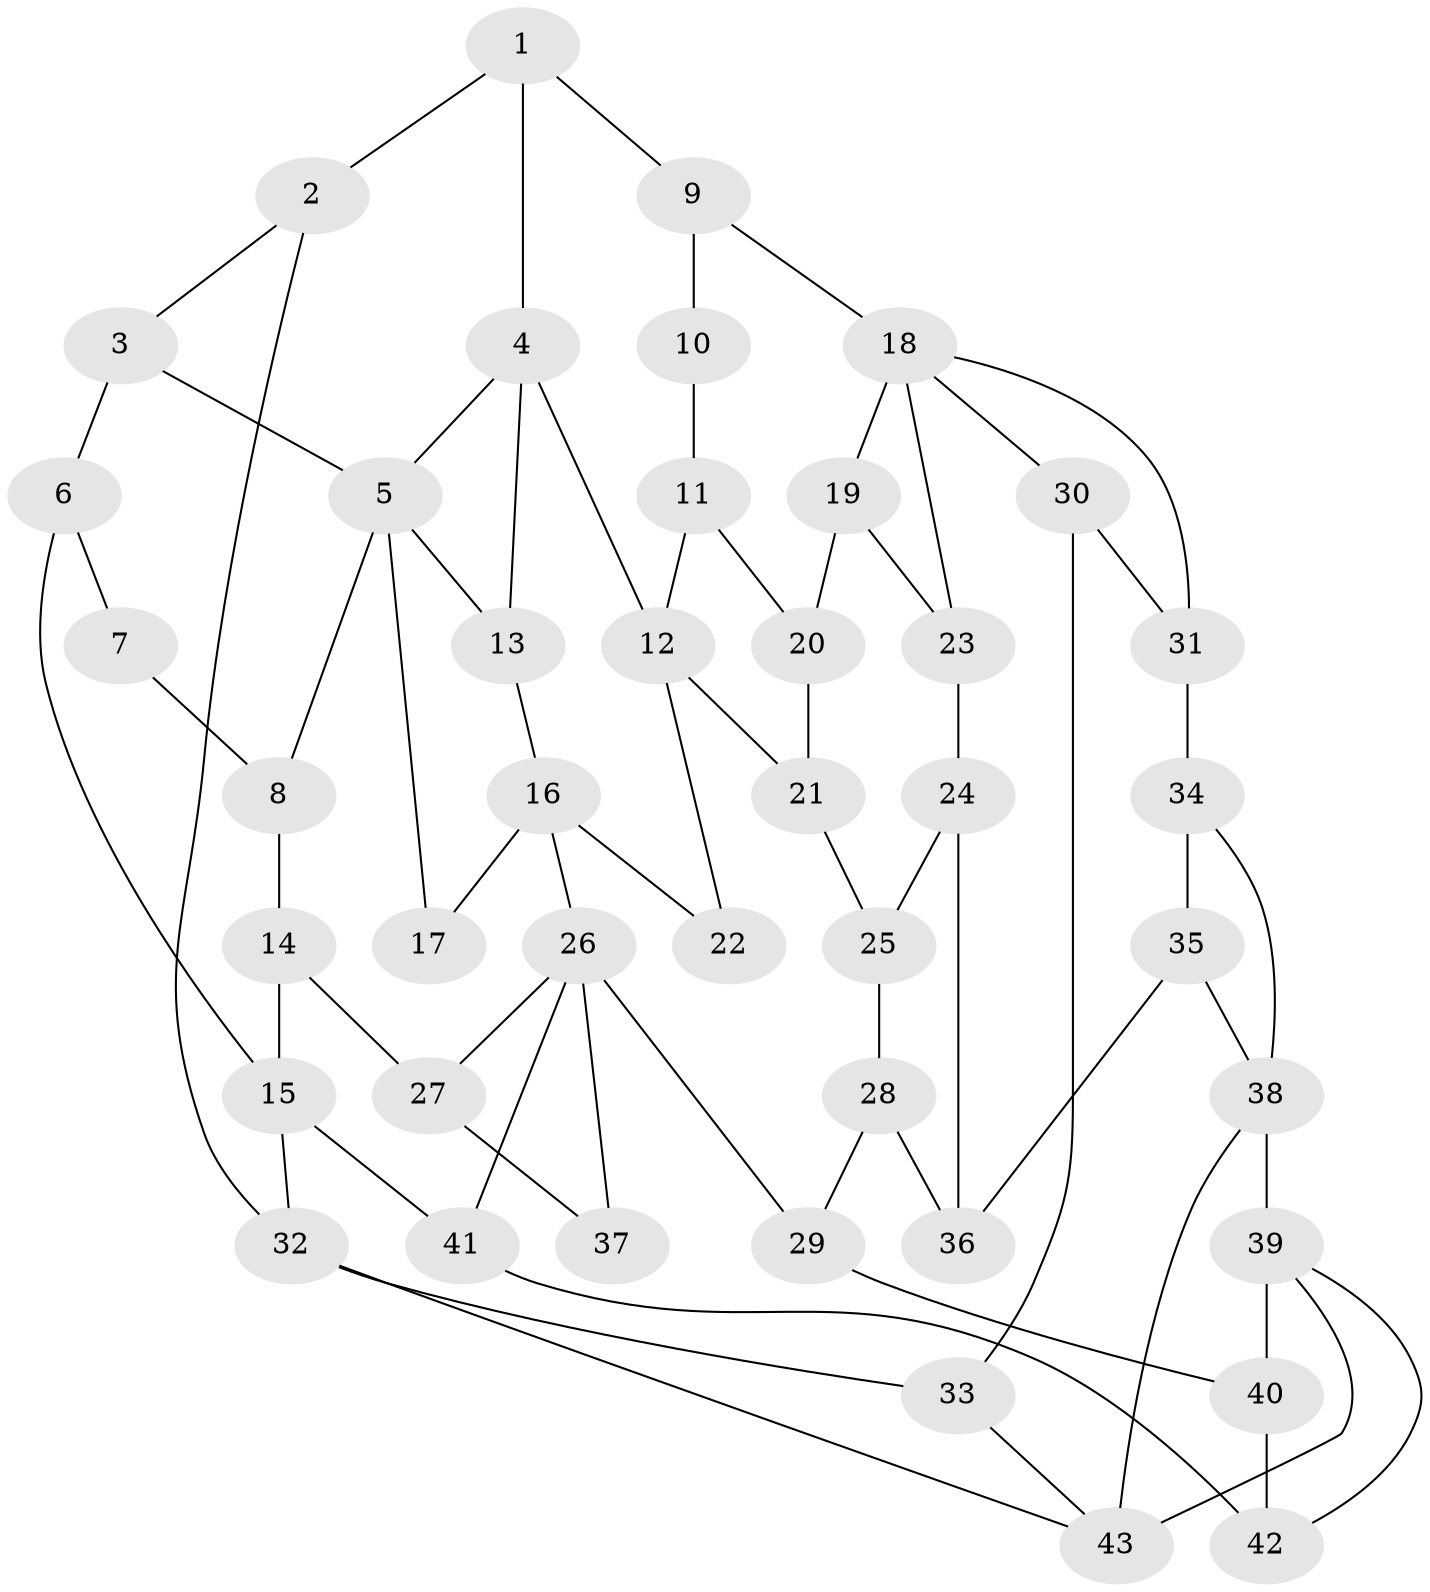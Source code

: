 // original degree distribution, {3: 0.023529411764705882, 6: 0.24705882352941178, 4: 0.2823529411764706, 5: 0.4470588235294118}
// Generated by graph-tools (version 1.1) at 2025/38/03/09/25 02:38:52]
// undirected, 43 vertices, 69 edges
graph export_dot {
graph [start="1"]
  node [color=gray90,style=filled];
  1;
  2;
  3;
  4;
  5;
  6;
  7;
  8;
  9;
  10;
  11;
  12;
  13;
  14;
  15;
  16;
  17;
  18;
  19;
  20;
  21;
  22;
  23;
  24;
  25;
  26;
  27;
  28;
  29;
  30;
  31;
  32;
  33;
  34;
  35;
  36;
  37;
  38;
  39;
  40;
  41;
  42;
  43;
  1 -- 2 [weight=2.0];
  1 -- 4 [weight=1.0];
  1 -- 9 [weight=2.0];
  2 -- 3 [weight=1.0];
  2 -- 32 [weight=1.0];
  3 -- 5 [weight=1.0];
  3 -- 6 [weight=1.0];
  4 -- 5 [weight=1.0];
  4 -- 12 [weight=2.0];
  4 -- 13 [weight=1.0];
  5 -- 8 [weight=1.0];
  5 -- 13 [weight=1.0];
  5 -- 17 [weight=1.0];
  6 -- 7 [weight=1.0];
  6 -- 15 [weight=2.0];
  7 -- 8 [weight=1.0];
  8 -- 14 [weight=1.0];
  9 -- 10 [weight=2.0];
  9 -- 18 [weight=2.0];
  10 -- 11 [weight=1.0];
  11 -- 12 [weight=1.0];
  11 -- 20 [weight=1.0];
  12 -- 21 [weight=1.0];
  12 -- 22 [weight=2.0];
  13 -- 16 [weight=1.0];
  14 -- 15 [weight=2.0];
  14 -- 27 [weight=2.0];
  15 -- 32 [weight=1.0];
  15 -- 41 [weight=2.0];
  16 -- 17 [weight=2.0];
  16 -- 22 [weight=1.0];
  16 -- 26 [weight=2.0];
  18 -- 19 [weight=1.0];
  18 -- 23 [weight=1.0];
  18 -- 30 [weight=1.0];
  18 -- 31 [weight=1.0];
  19 -- 20 [weight=1.0];
  19 -- 23 [weight=1.0];
  20 -- 21 [weight=1.0];
  21 -- 25 [weight=1.0];
  23 -- 24 [weight=1.0];
  24 -- 25 [weight=1.0];
  24 -- 36 [weight=1.0];
  25 -- 28 [weight=1.0];
  26 -- 27 [weight=1.0];
  26 -- 29 [weight=1.0];
  26 -- 37 [weight=1.0];
  26 -- 41 [weight=1.0];
  27 -- 37 [weight=2.0];
  28 -- 29 [weight=1.0];
  28 -- 36 [weight=1.0];
  29 -- 40 [weight=1.0];
  30 -- 31 [weight=1.0];
  30 -- 33 [weight=1.0];
  31 -- 34 [weight=1.0];
  32 -- 33 [weight=1.0];
  32 -- 43 [weight=1.0];
  33 -- 43 [weight=1.0];
  34 -- 35 [weight=1.0];
  34 -- 38 [weight=1.0];
  35 -- 36 [weight=1.0];
  35 -- 38 [weight=1.0];
  38 -- 39 [weight=2.0];
  38 -- 43 [weight=2.0];
  39 -- 40 [weight=1.0];
  39 -- 42 [weight=1.0];
  39 -- 43 [weight=1.0];
  40 -- 42 [weight=1.0];
  41 -- 42 [weight=2.0];
}
